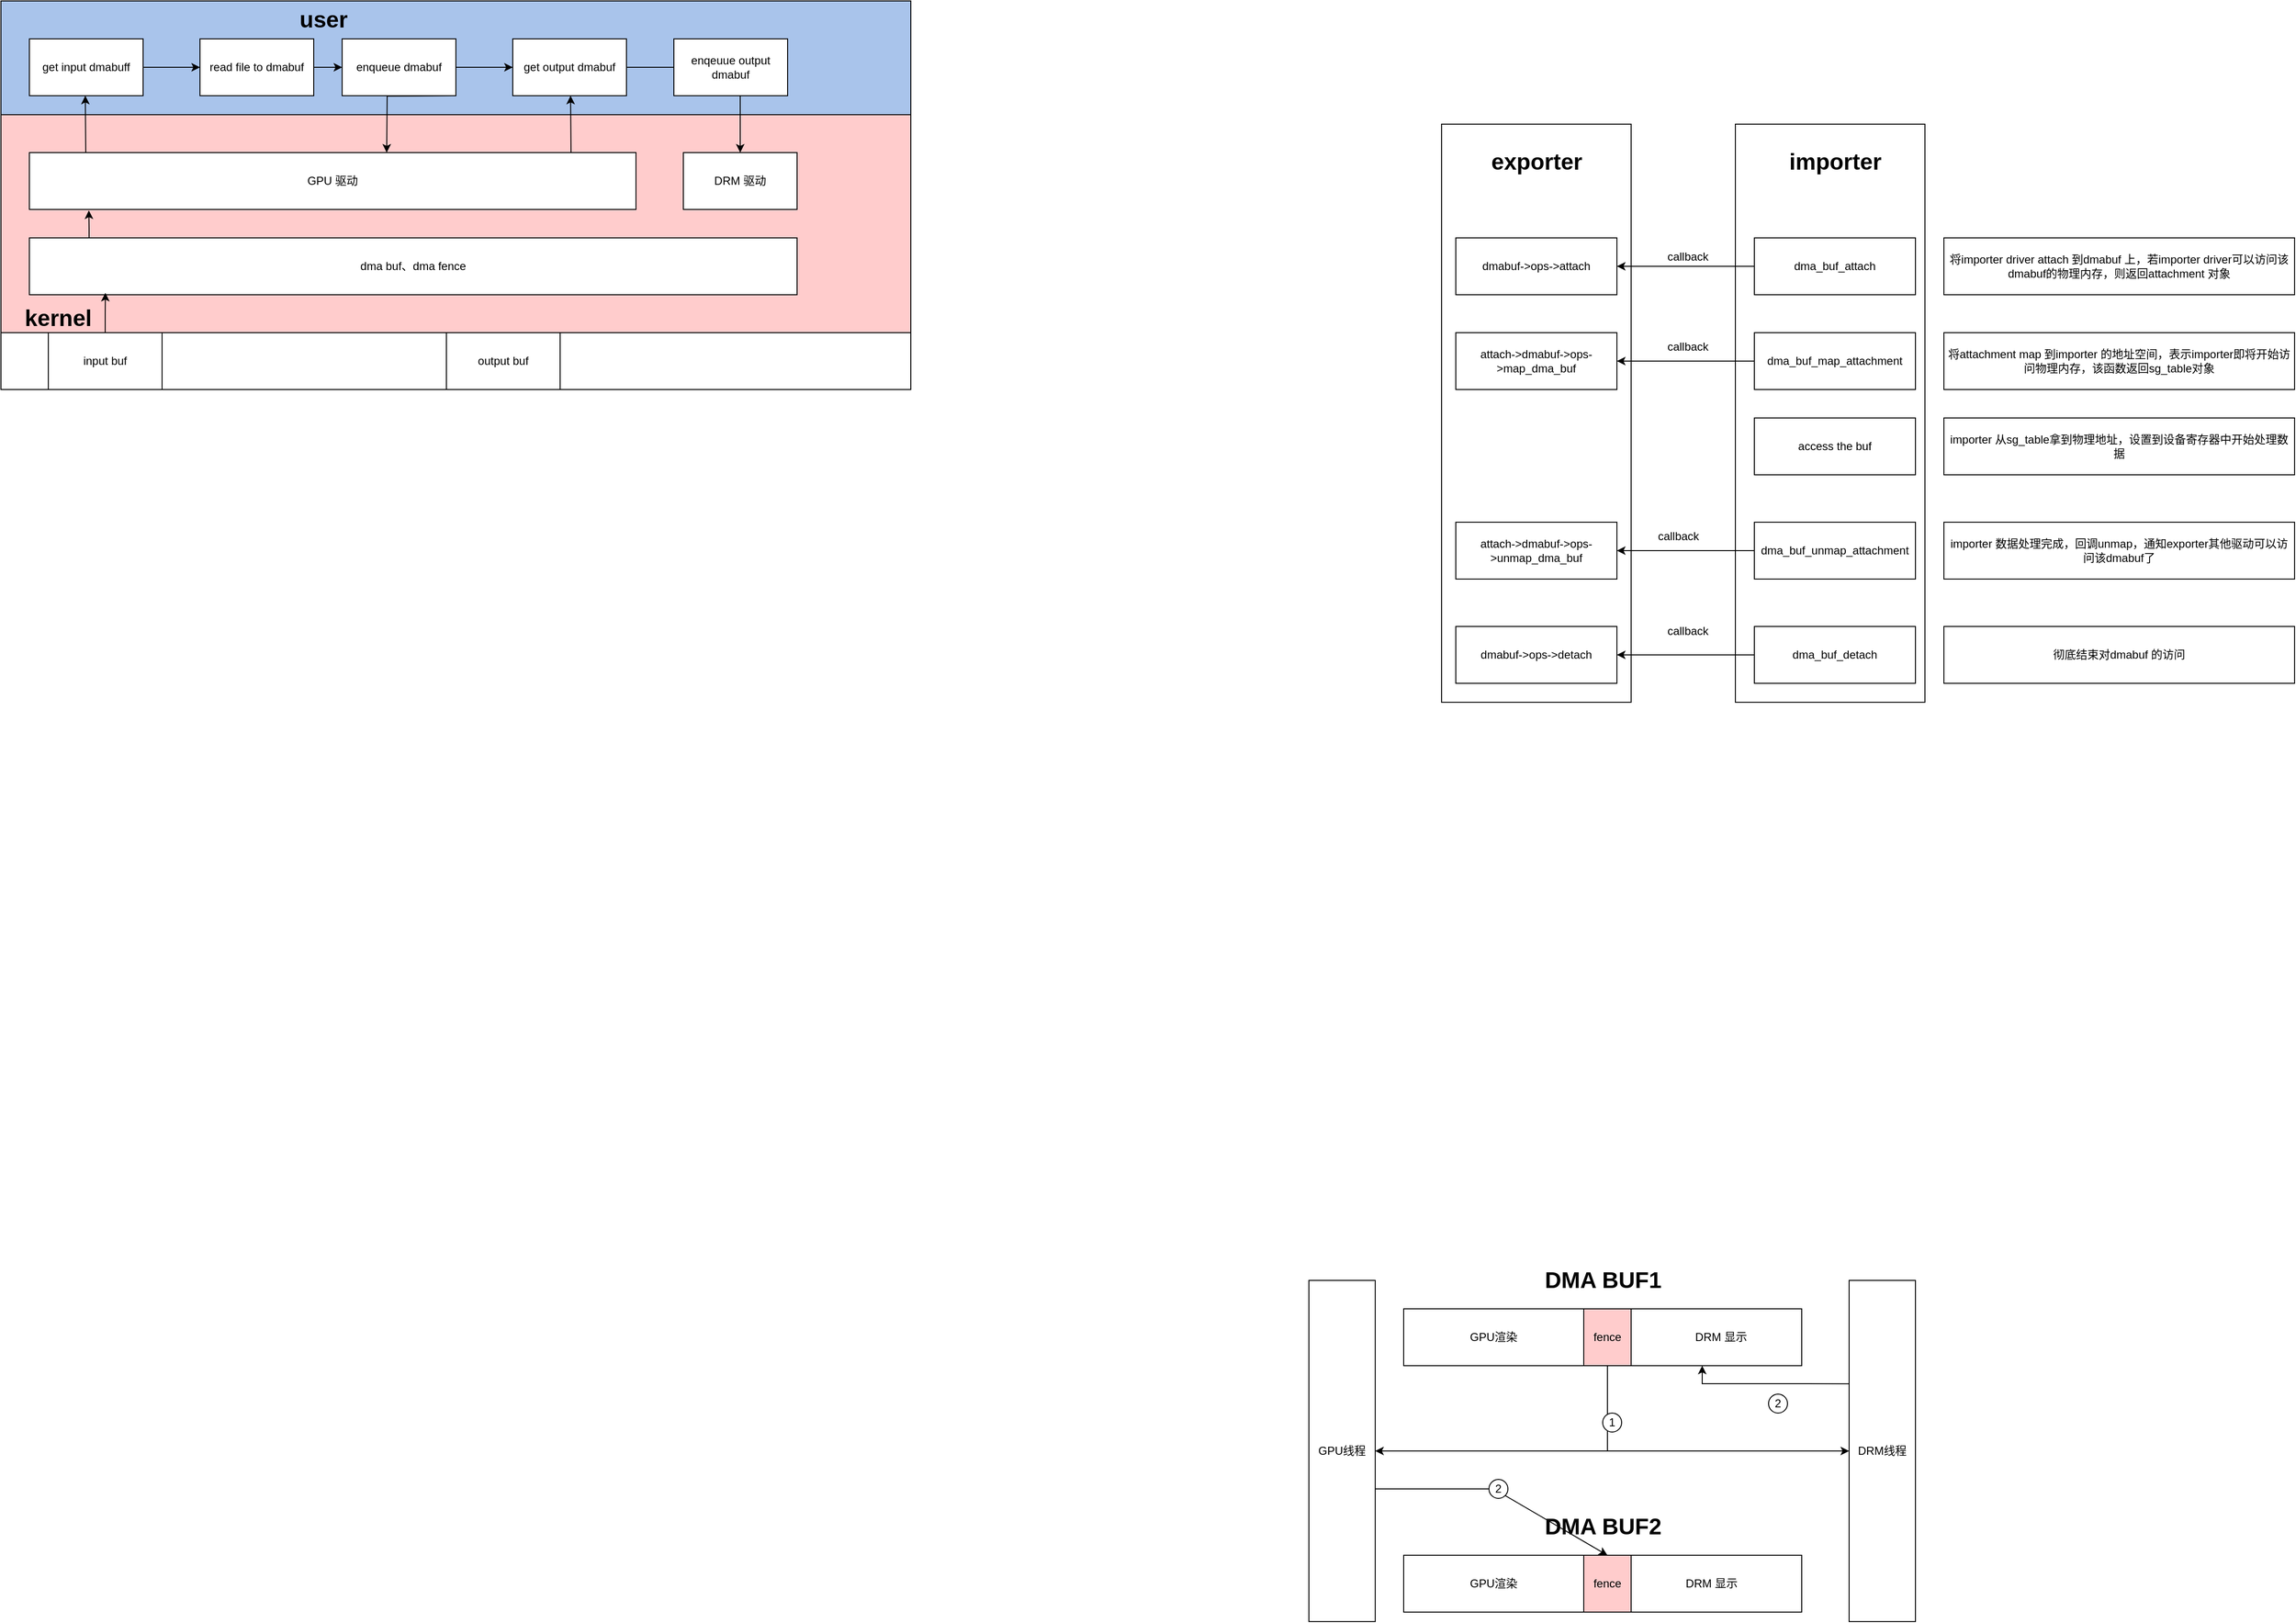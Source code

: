 <mxfile version="21.2.8" type="device">
  <diagram name="第 1 页" id="RzkD8lSpZdeh0Qot4_BQ">
    <mxGraphModel dx="3773" dy="836" grid="1" gridSize="10" guides="1" tooltips="1" connect="1" arrows="1" fold="1" page="1" pageScale="1" pageWidth="2339" pageHeight="3300" math="0" shadow="0">
      <root>
        <mxCell id="0" />
        <mxCell id="1" parent="0" />
        <mxCell id="rV2PJGgQM-Izon9mqpt5-44" value="" style="rounded=0;whiteSpace=wrap;html=1;" parent="1" vertex="1">
          <mxGeometry x="1590" y="210" width="200" height="610" as="geometry" />
        </mxCell>
        <mxCell id="rV2PJGgQM-Izon9mqpt5-13" value="" style="rounded=0;whiteSpace=wrap;html=1;fillColor=#A9C4EB;" parent="1" vertex="1">
          <mxGeometry x="-240" y="80" width="960" height="120" as="geometry" />
        </mxCell>
        <mxCell id="rV2PJGgQM-Izon9mqpt5-12" value="" style="rounded=0;whiteSpace=wrap;html=1;fillColor=#FFCCCC;" parent="1" vertex="1">
          <mxGeometry x="-240" y="200" width="960" height="230" as="geometry" />
        </mxCell>
        <mxCell id="RZKY2WEgMke_fP3LsuPX-1" style="edgeStyle=orthogonalEdgeStyle;rounded=0;orthogonalLoop=1;jettySize=auto;html=1;entryX=0.5;entryY=1;entryDx=0;entryDy=0;" edge="1" parent="1">
          <mxGeometry relative="1" as="geometry">
            <mxPoint x="109" y="240" as="sourcePoint" />
            <mxPoint x="-151" y="180" as="targetPoint" />
          </mxGeometry>
        </mxCell>
        <mxCell id="RZKY2WEgMke_fP3LsuPX-14" style="edgeStyle=orthogonalEdgeStyle;rounded=0;orthogonalLoop=1;jettySize=auto;html=1;" edge="1" parent="1">
          <mxGeometry relative="1" as="geometry">
            <mxPoint x="111" y="240" as="sourcePoint" />
            <mxPoint x="361" y="180" as="targetPoint" />
          </mxGeometry>
        </mxCell>
        <mxCell id="rV2PJGgQM-Izon9mqpt5-4" value="GPU 驱动" style="rounded=0;whiteSpace=wrap;html=1;" parent="1" vertex="1">
          <mxGeometry x="-210" y="240" width="640" height="60" as="geometry" />
        </mxCell>
        <mxCell id="rV2PJGgQM-Izon9mqpt5-20" style="edgeStyle=orthogonalEdgeStyle;rounded=0;orthogonalLoop=1;jettySize=auto;html=1;" parent="1" source="rV2PJGgQM-Izon9mqpt5-16" edge="1">
          <mxGeometry relative="1" as="geometry">
            <mxPoint x="-30" y="150" as="targetPoint" />
          </mxGeometry>
        </mxCell>
        <mxCell id="rV2PJGgQM-Izon9mqpt5-16" value="get input dmabuff" style="rounded=0;whiteSpace=wrap;html=1;" parent="1" vertex="1">
          <mxGeometry x="-210" y="120" width="120" height="60" as="geometry" />
        </mxCell>
        <mxCell id="rV2PJGgQM-Izon9mqpt5-21" value="" style="rounded=0;whiteSpace=wrap;html=1;" parent="1" vertex="1">
          <mxGeometry x="1280" y="210" width="200" height="610" as="geometry" />
        </mxCell>
        <mxCell id="rV2PJGgQM-Izon9mqpt5-40" style="edgeStyle=orthogonalEdgeStyle;rounded=0;orthogonalLoop=1;jettySize=auto;html=1;entryX=1;entryY=0.5;entryDx=0;entryDy=0;" parent="1" source="rV2PJGgQM-Izon9mqpt5-25" target="rV2PJGgQM-Izon9mqpt5-34" edge="1">
          <mxGeometry relative="1" as="geometry" />
        </mxCell>
        <mxCell id="rV2PJGgQM-Izon9mqpt5-25" value="dma_buf_attach" style="rounded=0;whiteSpace=wrap;html=1;" parent="1" vertex="1">
          <mxGeometry x="1610" y="330" width="170" height="60" as="geometry" />
        </mxCell>
        <mxCell id="rV2PJGgQM-Izon9mqpt5-41" style="edgeStyle=orthogonalEdgeStyle;rounded=0;orthogonalLoop=1;jettySize=auto;html=1;entryX=1;entryY=0.5;entryDx=0;entryDy=0;" parent="1" source="rV2PJGgQM-Izon9mqpt5-28" target="rV2PJGgQM-Izon9mqpt5-35" edge="1">
          <mxGeometry relative="1" as="geometry" />
        </mxCell>
        <mxCell id="rV2PJGgQM-Izon9mqpt5-28" value="dma_buf_map_attachment" style="rounded=0;whiteSpace=wrap;html=1;" parent="1" vertex="1">
          <mxGeometry x="1610" y="430" width="170" height="60" as="geometry" />
        </mxCell>
        <mxCell id="rV2PJGgQM-Izon9mqpt5-29" value="access the buf" style="rounded=0;whiteSpace=wrap;html=1;" parent="1" vertex="1">
          <mxGeometry x="1610" y="520" width="170" height="60" as="geometry" />
        </mxCell>
        <mxCell id="rV2PJGgQM-Izon9mqpt5-42" style="edgeStyle=orthogonalEdgeStyle;rounded=0;orthogonalLoop=1;jettySize=auto;html=1;entryX=1;entryY=0.5;entryDx=0;entryDy=0;" parent="1" source="rV2PJGgQM-Izon9mqpt5-31" target="rV2PJGgQM-Izon9mqpt5-37" edge="1">
          <mxGeometry relative="1" as="geometry" />
        </mxCell>
        <mxCell id="rV2PJGgQM-Izon9mqpt5-31" value="dma_buf_unmap_attachment" style="rounded=0;whiteSpace=wrap;html=1;" parent="1" vertex="1">
          <mxGeometry x="1610" y="630" width="170" height="60" as="geometry" />
        </mxCell>
        <mxCell id="rV2PJGgQM-Izon9mqpt5-43" style="edgeStyle=orthogonalEdgeStyle;rounded=0;orthogonalLoop=1;jettySize=auto;html=1;entryX=1;entryY=0.5;entryDx=0;entryDy=0;" parent="1" source="rV2PJGgQM-Izon9mqpt5-32" target="rV2PJGgQM-Izon9mqpt5-38" edge="1">
          <mxGeometry relative="1" as="geometry" />
        </mxCell>
        <mxCell id="rV2PJGgQM-Izon9mqpt5-32" value="dma_buf_detach" style="rounded=0;whiteSpace=wrap;html=1;" parent="1" vertex="1">
          <mxGeometry x="1610" y="740" width="170" height="60" as="geometry" />
        </mxCell>
        <mxCell id="rV2PJGgQM-Izon9mqpt5-34" value="dmabuf-&amp;gt;ops-&amp;gt;attach" style="rounded=0;whiteSpace=wrap;html=1;" parent="1" vertex="1">
          <mxGeometry x="1295" y="330" width="170" height="60" as="geometry" />
        </mxCell>
        <mxCell id="rV2PJGgQM-Izon9mqpt5-35" value="attach-&amp;gt;dmabuf-&amp;gt;ops-&amp;gt;map_dma_buf" style="rounded=0;whiteSpace=wrap;html=1;" parent="1" vertex="1">
          <mxGeometry x="1295" y="430" width="170" height="60" as="geometry" />
        </mxCell>
        <mxCell id="rV2PJGgQM-Izon9mqpt5-37" value="attach-&amp;gt;dmabuf-&amp;gt;ops-&amp;gt;unmap_dma_buf" style="rounded=0;whiteSpace=wrap;html=1;" parent="1" vertex="1">
          <mxGeometry x="1295" y="630" width="170" height="60" as="geometry" />
        </mxCell>
        <mxCell id="rV2PJGgQM-Izon9mqpt5-38" value="dmabuf-&amp;gt;ops-&amp;gt;detach" style="rounded=0;whiteSpace=wrap;html=1;" parent="1" vertex="1">
          <mxGeometry x="1295" y="740" width="170" height="60" as="geometry" />
        </mxCell>
        <mxCell id="rV2PJGgQM-Izon9mqpt5-46" value="exporter" style="text;strokeColor=none;fillColor=none;html=1;fontSize=24;fontStyle=1;verticalAlign=middle;align=center;" parent="1" vertex="1">
          <mxGeometry x="1330" y="230" width="100" height="40" as="geometry" />
        </mxCell>
        <mxCell id="rV2PJGgQM-Izon9mqpt5-47" value="importer" style="text;strokeColor=none;fillColor=none;html=1;fontSize=24;fontStyle=1;verticalAlign=middle;align=center;" parent="1" vertex="1">
          <mxGeometry x="1645" y="230" width="100" height="40" as="geometry" />
        </mxCell>
        <mxCell id="rV2PJGgQM-Izon9mqpt5-49" value="将importer driver attach 到dmabuf 上，若importer driver可以访问该dmabuf的物理内存，则返回attachment 对象" style="rounded=0;whiteSpace=wrap;html=1;" parent="1" vertex="1">
          <mxGeometry x="1810" y="330" width="370" height="60" as="geometry" />
        </mxCell>
        <mxCell id="rV2PJGgQM-Izon9mqpt5-50" value="将attachment map 到importer 的地址空间，表示importer即将开始访问物理内存，该函数返回sg_table对象" style="rounded=0;whiteSpace=wrap;html=1;" parent="1" vertex="1">
          <mxGeometry x="1810" y="430" width="370" height="60" as="geometry" />
        </mxCell>
        <mxCell id="rV2PJGgQM-Izon9mqpt5-51" value="importer 从sg_table拿到物理地址，设置到设备寄存器中开始处理数据" style="rounded=0;whiteSpace=wrap;html=1;" parent="1" vertex="1">
          <mxGeometry x="1810" y="520" width="370" height="60" as="geometry" />
        </mxCell>
        <mxCell id="rV2PJGgQM-Izon9mqpt5-52" value="importer 数据处理完成，回调unmap，通知exporter其他驱动可以访问该dmabuf了" style="rounded=0;whiteSpace=wrap;html=1;" parent="1" vertex="1">
          <mxGeometry x="1810" y="630" width="370" height="60" as="geometry" />
        </mxCell>
        <mxCell id="rV2PJGgQM-Izon9mqpt5-53" value="彻底结束对dmabuf 的访问" style="rounded=0;whiteSpace=wrap;html=1;" parent="1" vertex="1">
          <mxGeometry x="1810" y="740" width="370" height="60" as="geometry" />
        </mxCell>
        <mxCell id="rV2PJGgQM-Izon9mqpt5-54" value="callback" style="text;html=1;strokeColor=none;fillColor=none;align=center;verticalAlign=middle;whiteSpace=wrap;rounded=0;" parent="1" vertex="1">
          <mxGeometry x="1510" y="335" width="60" height="30" as="geometry" />
        </mxCell>
        <mxCell id="rV2PJGgQM-Izon9mqpt5-55" value="callback" style="text;html=1;strokeColor=none;fillColor=none;align=center;verticalAlign=middle;whiteSpace=wrap;rounded=0;" parent="1" vertex="1">
          <mxGeometry x="1510" y="430" width="60" height="30" as="geometry" />
        </mxCell>
        <mxCell id="rV2PJGgQM-Izon9mqpt5-57" value="callback" style="text;html=1;strokeColor=none;fillColor=none;align=center;verticalAlign=middle;whiteSpace=wrap;rounded=0;" parent="1" vertex="1">
          <mxGeometry x="1500" y="630" width="60" height="30" as="geometry" />
        </mxCell>
        <mxCell id="rV2PJGgQM-Izon9mqpt5-58" value="callback" style="text;html=1;strokeColor=none;fillColor=none;align=center;verticalAlign=middle;whiteSpace=wrap;rounded=0;" parent="1" vertex="1">
          <mxGeometry x="1510" y="730" width="60" height="30" as="geometry" />
        </mxCell>
        <mxCell id="rV2PJGgQM-Izon9mqpt5-59" value="" style="rounded=0;whiteSpace=wrap;html=1;" parent="1" vertex="1">
          <mxGeometry x="1240" y="1460" width="420" height="60" as="geometry" />
        </mxCell>
        <mxCell id="rV2PJGgQM-Izon9mqpt5-60" value="" style="rounded=0;whiteSpace=wrap;html=1;" parent="1" vertex="1">
          <mxGeometry x="1240" y="1460" width="190" height="60" as="geometry" />
        </mxCell>
        <mxCell id="rV2PJGgQM-Izon9mqpt5-75" style="edgeStyle=orthogonalEdgeStyle;rounded=0;orthogonalLoop=1;jettySize=auto;html=1;entryX=1;entryY=0.5;entryDx=0;entryDy=0;" parent="1" source="rV2PJGgQM-Izon9mqpt5-61" target="rV2PJGgQM-Izon9mqpt5-74" edge="1">
          <mxGeometry relative="1" as="geometry">
            <Array as="points">
              <mxPoint x="1455" y="1610" />
            </Array>
          </mxGeometry>
        </mxCell>
        <mxCell id="rV2PJGgQM-Izon9mqpt5-79" style="edgeStyle=orthogonalEdgeStyle;rounded=0;orthogonalLoop=1;jettySize=auto;html=1;entryX=0;entryY=0.5;entryDx=0;entryDy=0;" parent="1" source="rV2PJGgQM-Izon9mqpt5-61" target="rV2PJGgQM-Izon9mqpt5-76" edge="1">
          <mxGeometry relative="1" as="geometry">
            <Array as="points">
              <mxPoint x="1455" y="1610" />
            </Array>
          </mxGeometry>
        </mxCell>
        <mxCell id="rV2PJGgQM-Izon9mqpt5-61" value="fence" style="rounded=0;whiteSpace=wrap;html=1;fillColor=#FFCCCC;" parent="1" vertex="1">
          <mxGeometry x="1430" y="1460" width="50" height="60" as="geometry" />
        </mxCell>
        <mxCell id="rV2PJGgQM-Izon9mqpt5-65" value="GPU渲染" style="text;html=1;strokeColor=none;fillColor=none;align=center;verticalAlign=middle;whiteSpace=wrap;rounded=0;" parent="1" vertex="1">
          <mxGeometry x="1305" y="1475" width="60" height="30" as="geometry" />
        </mxCell>
        <mxCell id="rV2PJGgQM-Izon9mqpt5-66" value="DRM 显示" style="text;html=1;strokeColor=none;fillColor=none;align=center;verticalAlign=middle;whiteSpace=wrap;rounded=0;" parent="1" vertex="1">
          <mxGeometry x="1540" y="1475" width="70" height="30" as="geometry" />
        </mxCell>
        <mxCell id="rV2PJGgQM-Izon9mqpt5-67" value="DMA BUF1" style="text;strokeColor=none;fillColor=none;html=1;fontSize=24;fontStyle=1;verticalAlign=middle;align=center;" parent="1" vertex="1">
          <mxGeometry x="1380" y="1410" width="140" height="40" as="geometry" />
        </mxCell>
        <mxCell id="rV2PJGgQM-Izon9mqpt5-68" value="DMA BUF2" style="text;strokeColor=none;fillColor=none;html=1;fontSize=24;fontStyle=1;verticalAlign=middle;align=center;" parent="1" vertex="1">
          <mxGeometry x="1380" y="1670" width="140" height="40" as="geometry" />
        </mxCell>
        <mxCell id="rV2PJGgQM-Izon9mqpt5-69" value="" style="rounded=0;whiteSpace=wrap;html=1;" parent="1" vertex="1">
          <mxGeometry x="1240" y="1720" width="420" height="60" as="geometry" />
        </mxCell>
        <mxCell id="rV2PJGgQM-Izon9mqpt5-70" value="" style="rounded=0;whiteSpace=wrap;html=1;" parent="1" vertex="1">
          <mxGeometry x="1240" y="1720" width="190" height="60" as="geometry" />
        </mxCell>
        <mxCell id="rV2PJGgQM-Izon9mqpt5-71" value="fence" style="rounded=0;whiteSpace=wrap;html=1;fillColor=#FFCCCC;" parent="1" vertex="1">
          <mxGeometry x="1430" y="1720" width="50" height="60" as="geometry" />
        </mxCell>
        <mxCell id="rV2PJGgQM-Izon9mqpt5-72" value="GPU渲染" style="text;html=1;strokeColor=none;fillColor=none;align=center;verticalAlign=middle;whiteSpace=wrap;rounded=0;" parent="1" vertex="1">
          <mxGeometry x="1305" y="1735" width="60" height="30" as="geometry" />
        </mxCell>
        <mxCell id="rV2PJGgQM-Izon9mqpt5-73" value="DRM 显示" style="text;html=1;strokeColor=none;fillColor=none;align=center;verticalAlign=middle;whiteSpace=wrap;rounded=0;" parent="1" vertex="1">
          <mxGeometry x="1530" y="1735" width="70" height="30" as="geometry" />
        </mxCell>
        <mxCell id="rV2PJGgQM-Izon9mqpt5-74" value="GPU线程" style="rounded=0;whiteSpace=wrap;html=1;" parent="1" vertex="1">
          <mxGeometry x="1140" y="1430" width="70" height="360" as="geometry" />
        </mxCell>
        <mxCell id="rV2PJGgQM-Izon9mqpt5-76" value="DRM线程" style="rounded=0;whiteSpace=wrap;html=1;" parent="1" vertex="1">
          <mxGeometry x="1710" y="1430" width="70" height="360" as="geometry" />
        </mxCell>
        <mxCell id="rV2PJGgQM-Izon9mqpt5-78" value="" style="endArrow=classic;html=1;rounded=0;entryX=0.5;entryY=0;entryDx=0;entryDy=0;" parent="1" target="rV2PJGgQM-Izon9mqpt5-71" edge="1">
          <mxGeometry width="50" height="50" relative="1" as="geometry">
            <mxPoint x="1210" y="1650" as="sourcePoint" />
            <mxPoint x="1320" y="1690" as="targetPoint" />
            <Array as="points">
              <mxPoint x="1335" y="1650" />
            </Array>
          </mxGeometry>
        </mxCell>
        <mxCell id="rV2PJGgQM-Izon9mqpt5-80" value="" style="endArrow=classic;html=1;rounded=0;exitX=0;exitY=0.303;exitDx=0;exitDy=0;exitPerimeter=0;entryX=0.75;entryY=1;entryDx=0;entryDy=0;" parent="1" source="rV2PJGgQM-Izon9mqpt5-76" target="rV2PJGgQM-Izon9mqpt5-59" edge="1">
          <mxGeometry width="50" height="50" relative="1" as="geometry">
            <mxPoint x="1630" y="1580" as="sourcePoint" />
            <mxPoint x="1680" y="1530" as="targetPoint" />
            <Array as="points">
              <mxPoint x="1555" y="1539" />
            </Array>
          </mxGeometry>
        </mxCell>
        <mxCell id="rV2PJGgQM-Izon9mqpt5-81" value="2" style="ellipse;whiteSpace=wrap;html=1;aspect=fixed;" parent="1" vertex="1">
          <mxGeometry x="1330" y="1640" width="20" height="20" as="geometry" />
        </mxCell>
        <mxCell id="rV2PJGgQM-Izon9mqpt5-82" value="1" style="ellipse;whiteSpace=wrap;html=1;aspect=fixed;" parent="1" vertex="1">
          <mxGeometry x="1450" y="1570" width="20" height="20" as="geometry" />
        </mxCell>
        <mxCell id="rV2PJGgQM-Izon9mqpt5-83" value="2" style="ellipse;whiteSpace=wrap;html=1;aspect=fixed;" parent="1" vertex="1">
          <mxGeometry x="1625" y="1550" width="20" height="20" as="geometry" />
        </mxCell>
        <mxCell id="rV2PJGgQM-Izon9mqpt5-85" value="user" style="text;strokeColor=none;fillColor=none;html=1;fontSize=24;fontStyle=1;verticalAlign=middle;align=center;" parent="1" vertex="1">
          <mxGeometry x="50" y="80" width="100" height="40" as="geometry" />
        </mxCell>
        <mxCell id="rV2PJGgQM-Izon9mqpt5-86" value="kernel" style="text;strokeColor=none;fillColor=none;html=1;fontSize=24;fontStyle=1;verticalAlign=middle;align=center;" parent="1" vertex="1">
          <mxGeometry x="-230" y="395" width="100" height="40" as="geometry" />
        </mxCell>
        <mxCell id="RZKY2WEgMke_fP3LsuPX-6" style="edgeStyle=orthogonalEdgeStyle;rounded=0;orthogonalLoop=1;jettySize=auto;html=1;entryX=0;entryY=0.5;entryDx=0;entryDy=0;" edge="1" parent="1" source="RZKY2WEgMke_fP3LsuPX-4" target="RZKY2WEgMke_fP3LsuPX-5">
          <mxGeometry relative="1" as="geometry" />
        </mxCell>
        <mxCell id="RZKY2WEgMke_fP3LsuPX-4" value="read file to dmabuf" style="rounded=0;whiteSpace=wrap;html=1;" vertex="1" parent="1">
          <mxGeometry x="-30" y="120" width="120" height="60" as="geometry" />
        </mxCell>
        <mxCell id="RZKY2WEgMke_fP3LsuPX-8" style="edgeStyle=orthogonalEdgeStyle;rounded=0;orthogonalLoop=1;jettySize=auto;html=1;entryX=0.5;entryY=0;entryDx=0;entryDy=0;" edge="1" parent="1" source="RZKY2WEgMke_fP3LsuPX-5" target="RZKY2WEgMke_fP3LsuPX-7">
          <mxGeometry relative="1" as="geometry" />
        </mxCell>
        <mxCell id="RZKY2WEgMke_fP3LsuPX-10" style="edgeStyle=orthogonalEdgeStyle;rounded=0;orthogonalLoop=1;jettySize=auto;html=1;entryX=0;entryY=0.5;entryDx=0;entryDy=0;" edge="1" parent="1" source="RZKY2WEgMke_fP3LsuPX-5" target="RZKY2WEgMke_fP3LsuPX-9">
          <mxGeometry relative="1" as="geometry" />
        </mxCell>
        <mxCell id="RZKY2WEgMke_fP3LsuPX-13" style="edgeStyle=orthogonalEdgeStyle;rounded=0;orthogonalLoop=1;jettySize=auto;html=1;entryX=0.5;entryY=0;entryDx=0;entryDy=0;" edge="1" parent="1">
          <mxGeometry relative="1" as="geometry">
            <mxPoint x="237" y="180" as="sourcePoint" />
            <mxPoint x="167" y="240" as="targetPoint" />
          </mxGeometry>
        </mxCell>
        <mxCell id="RZKY2WEgMke_fP3LsuPX-5" value="enqueue dmabuf" style="rounded=0;whiteSpace=wrap;html=1;" vertex="1" parent="1">
          <mxGeometry x="120" y="120" width="120" height="60" as="geometry" />
        </mxCell>
        <mxCell id="RZKY2WEgMke_fP3LsuPX-7" value="DRM 驱动" style="rounded=0;whiteSpace=wrap;html=1;" vertex="1" parent="1">
          <mxGeometry x="480" y="240" width="120" height="60" as="geometry" />
        </mxCell>
        <mxCell id="RZKY2WEgMke_fP3LsuPX-9" value="get output dmabuf" style="rounded=0;whiteSpace=wrap;html=1;" vertex="1" parent="1">
          <mxGeometry x="300" y="120" width="120" height="60" as="geometry" />
        </mxCell>
        <mxCell id="RZKY2WEgMke_fP3LsuPX-11" value="enqeuue output dmabuf" style="rounded=0;whiteSpace=wrap;html=1;" vertex="1" parent="1">
          <mxGeometry x="470" y="120" width="120" height="60" as="geometry" />
        </mxCell>
        <mxCell id="RZKY2WEgMke_fP3LsuPX-20" style="edgeStyle=orthogonalEdgeStyle;rounded=0;orthogonalLoop=1;jettySize=auto;html=1;entryX=0.098;entryY=1.017;entryDx=0;entryDy=0;entryPerimeter=0;" edge="1" parent="1" source="RZKY2WEgMke_fP3LsuPX-15" target="rV2PJGgQM-Izon9mqpt5-4">
          <mxGeometry relative="1" as="geometry">
            <Array as="points">
              <mxPoint x="-147" y="320" />
              <mxPoint x="-147" y="320" />
            </Array>
          </mxGeometry>
        </mxCell>
        <mxCell id="RZKY2WEgMke_fP3LsuPX-15" value="dma buf、dma fence" style="rounded=0;whiteSpace=wrap;html=1;" vertex="1" parent="1">
          <mxGeometry x="-210" y="330" width="810" height="60" as="geometry" />
        </mxCell>
        <mxCell id="RZKY2WEgMke_fP3LsuPX-16" value="" style="rounded=0;whiteSpace=wrap;html=1;" vertex="1" parent="1">
          <mxGeometry x="-240" y="430" width="960" height="60" as="geometry" />
        </mxCell>
        <mxCell id="RZKY2WEgMke_fP3LsuPX-17" value="output buf" style="rounded=0;whiteSpace=wrap;html=1;" vertex="1" parent="1">
          <mxGeometry x="230" y="430" width="120" height="60" as="geometry" />
        </mxCell>
        <mxCell id="RZKY2WEgMke_fP3LsuPX-19" style="edgeStyle=orthogonalEdgeStyle;rounded=0;orthogonalLoop=1;jettySize=auto;html=1;entryX=0.099;entryY=0.967;entryDx=0;entryDy=0;entryPerimeter=0;" edge="1" parent="1" source="RZKY2WEgMke_fP3LsuPX-18" target="RZKY2WEgMke_fP3LsuPX-15">
          <mxGeometry relative="1" as="geometry" />
        </mxCell>
        <mxCell id="RZKY2WEgMke_fP3LsuPX-18" value="input buf" style="rounded=0;whiteSpace=wrap;html=1;" vertex="1" parent="1">
          <mxGeometry x="-190" y="430" width="120" height="60" as="geometry" />
        </mxCell>
      </root>
    </mxGraphModel>
  </diagram>
</mxfile>

